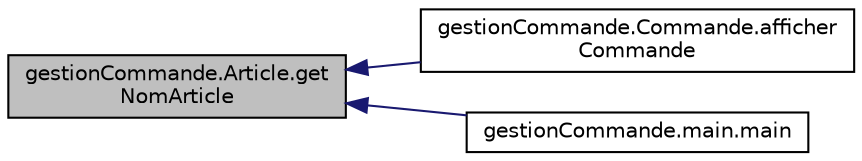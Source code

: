 digraph "gestionCommande.Article.getNomArticle"
{
  edge [fontname="Helvetica",fontsize="10",labelfontname="Helvetica",labelfontsize="10"];
  node [fontname="Helvetica",fontsize="10",shape=record];
  rankdir="LR";
  Node1 [label="gestionCommande.Article.get\lNomArticle",height=0.2,width=0.4,color="black", fillcolor="grey75", style="filled" fontcolor="black"];
  Node1 -> Node2 [dir="back",color="midnightblue",fontsize="10",style="solid",fontname="Helvetica"];
  Node2 [label="gestionCommande.Commande.afficher\lCommande",height=0.2,width=0.4,color="black", fillcolor="white", style="filled",URL="$classgestion_commande_1_1_commande.html#a28e22a23c75689f346b8d130e3f326eb",tooltip="Methode permettant d&#39;afficher la commande."];
  Node1 -> Node3 [dir="back",color="midnightblue",fontsize="10",style="solid",fontname="Helvetica"];
  Node3 [label="gestionCommande.main.main",height=0.2,width=0.4,color="black", fillcolor="white", style="filled",URL="$classgestion_commande_1_1main.html#a0e5d4f61c1ddeb1175043ce260b5ee7e"];
}
